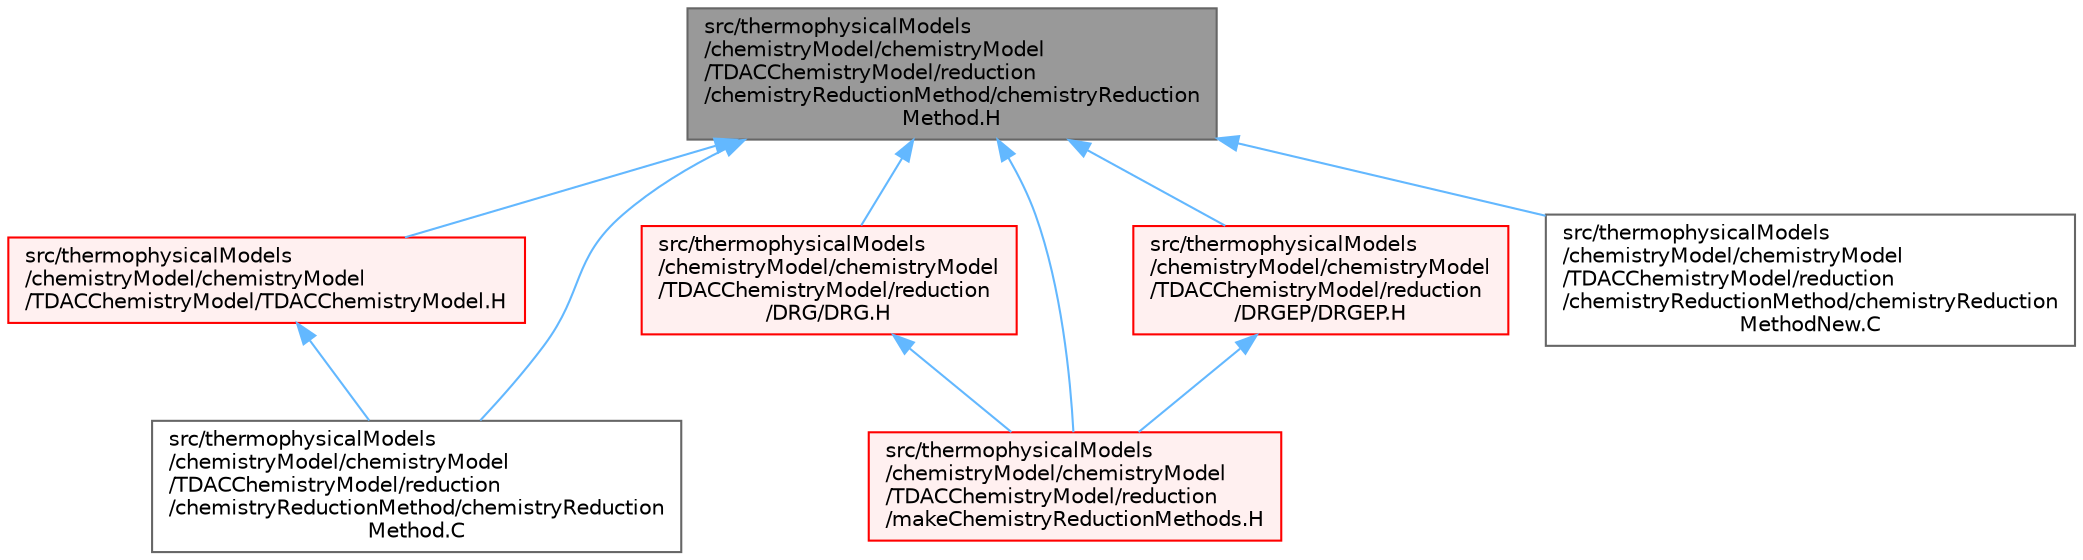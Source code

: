 digraph "src/thermophysicalModels/chemistryModel/chemistryModel/TDACChemistryModel/reduction/chemistryReductionMethod/chemistryReductionMethod.H"
{
 // LATEX_PDF_SIZE
  bgcolor="transparent";
  edge [fontname=Helvetica,fontsize=10,labelfontname=Helvetica,labelfontsize=10];
  node [fontname=Helvetica,fontsize=10,shape=box,height=0.2,width=0.4];
  Node1 [id="Node000001",label="src/thermophysicalModels\l/chemistryModel/chemistryModel\l/TDACChemistryModel/reduction\l/chemistryReductionMethod/chemistryReduction\lMethod.H",height=0.2,width=0.4,color="gray40", fillcolor="grey60", style="filled", fontcolor="black",tooltip=" "];
  Node1 -> Node2 [id="edge1_Node000001_Node000002",dir="back",color="steelblue1",style="solid",tooltip=" "];
  Node2 [id="Node000002",label="src/thermophysicalModels\l/chemistryModel/chemistryModel\l/TDACChemistryModel/TDACChemistryModel.H",height=0.2,width=0.4,color="red", fillcolor="#FFF0F0", style="filled",URL="$TDACChemistryModel_8H.html",tooltip=" "];
  Node2 -> Node5 [id="edge2_Node000002_Node000005",dir="back",color="steelblue1",style="solid",tooltip=" "];
  Node5 [id="Node000005",label="src/thermophysicalModels\l/chemistryModel/chemistryModel\l/TDACChemistryModel/reduction\l/chemistryReductionMethod/chemistryReduction\lMethod.C",height=0.2,width=0.4,color="grey40", fillcolor="white", style="filled",URL="$chemistryReductionMethod_8C.html",tooltip=" "];
  Node1 -> Node9 [id="edge3_Node000001_Node000009",dir="back",color="steelblue1",style="solid",tooltip=" "];
  Node9 [id="Node000009",label="src/thermophysicalModels\l/chemistryModel/chemistryModel\l/TDACChemistryModel/reduction\l/DRG/DRG.H",height=0.2,width=0.4,color="red", fillcolor="#FFF0F0", style="filled",URL="$DRG_8H.html",tooltip=" "];
  Node9 -> Node11 [id="edge4_Node000009_Node000011",dir="back",color="steelblue1",style="solid",tooltip=" "];
  Node11 [id="Node000011",label="src/thermophysicalModels\l/chemistryModel/chemistryModel\l/TDACChemistryModel/reduction\l/makeChemistryReductionMethods.H",height=0.2,width=0.4,color="red", fillcolor="#FFF0F0", style="filled",URL="$makeChemistryReductionMethods_8H.html",tooltip=" "];
  Node1 -> Node13 [id="edge5_Node000001_Node000013",dir="back",color="steelblue1",style="solid",tooltip=" "];
  Node13 [id="Node000013",label="src/thermophysicalModels\l/chemistryModel/chemistryModel\l/TDACChemistryModel/reduction\l/DRGEP/DRGEP.H",height=0.2,width=0.4,color="red", fillcolor="#FFF0F0", style="filled",URL="$DRGEP_8H.html",tooltip=" "];
  Node13 -> Node11 [id="edge6_Node000013_Node000011",dir="back",color="steelblue1",style="solid",tooltip=" "];
  Node1 -> Node5 [id="edge7_Node000001_Node000005",dir="back",color="steelblue1",style="solid",tooltip=" "];
  Node1 -> Node15 [id="edge8_Node000001_Node000015",dir="back",color="steelblue1",style="solid",tooltip=" "];
  Node15 [id="Node000015",label="src/thermophysicalModels\l/chemistryModel/chemistryModel\l/TDACChemistryModel/reduction\l/chemistryReductionMethod/chemistryReduction\lMethodNew.C",height=0.2,width=0.4,color="grey40", fillcolor="white", style="filled",URL="$chemistryReductionMethodNew_8C.html",tooltip=" "];
  Node1 -> Node11 [id="edge9_Node000001_Node000011",dir="back",color="steelblue1",style="solid",tooltip=" "];
}
